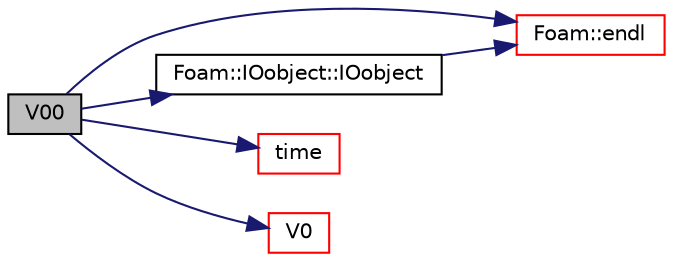 digraph "V00"
{
  bgcolor="transparent";
  edge [fontname="Helvetica",fontsize="10",labelfontname="Helvetica",labelfontsize="10"];
  node [fontname="Helvetica",fontsize="10",shape=record];
  rankdir="LR";
  Node14883 [label="V00",height=0.2,width=0.4,color="black", fillcolor="grey75", style="filled", fontcolor="black"];
  Node14883 -> Node14884 [color="midnightblue",fontsize="10",style="solid",fontname="Helvetica"];
  Node14884 [label="Foam::endl",height=0.2,width=0.4,color="red",URL="$a21851.html#a2db8fe02a0d3909e9351bb4275b23ce4",tooltip="Add newline and flush stream. "];
  Node14883 -> Node14886 [color="midnightblue",fontsize="10",style="solid",fontname="Helvetica"];
  Node14886 [label="Foam::IOobject::IOobject",height=0.2,width=0.4,color="black",URL="$a27249.html#a685873fbbf7ab615e064d2bd0928f09b",tooltip="Construct from name, instance, registry, io options. "];
  Node14886 -> Node14884 [color="midnightblue",fontsize="10",style="solid",fontname="Helvetica"];
  Node14883 -> Node14887 [color="midnightblue",fontsize="10",style="solid",fontname="Helvetica"];
  Node14887 [label="time",height=0.2,width=0.4,color="red",URL="$a23593.html#a0d94096809fe3376b29a2a29ca11bb18",tooltip="Return the top-level database. "];
  Node14883 -> Node14889 [color="midnightblue",fontsize="10",style="solid",fontname="Helvetica"];
  Node14889 [label="V0",height=0.2,width=0.4,color="red",URL="$a23593.html#a95c6ad4c59750a903039e82c7cc0d905",tooltip="Return old-time cell volumes. "];
}

